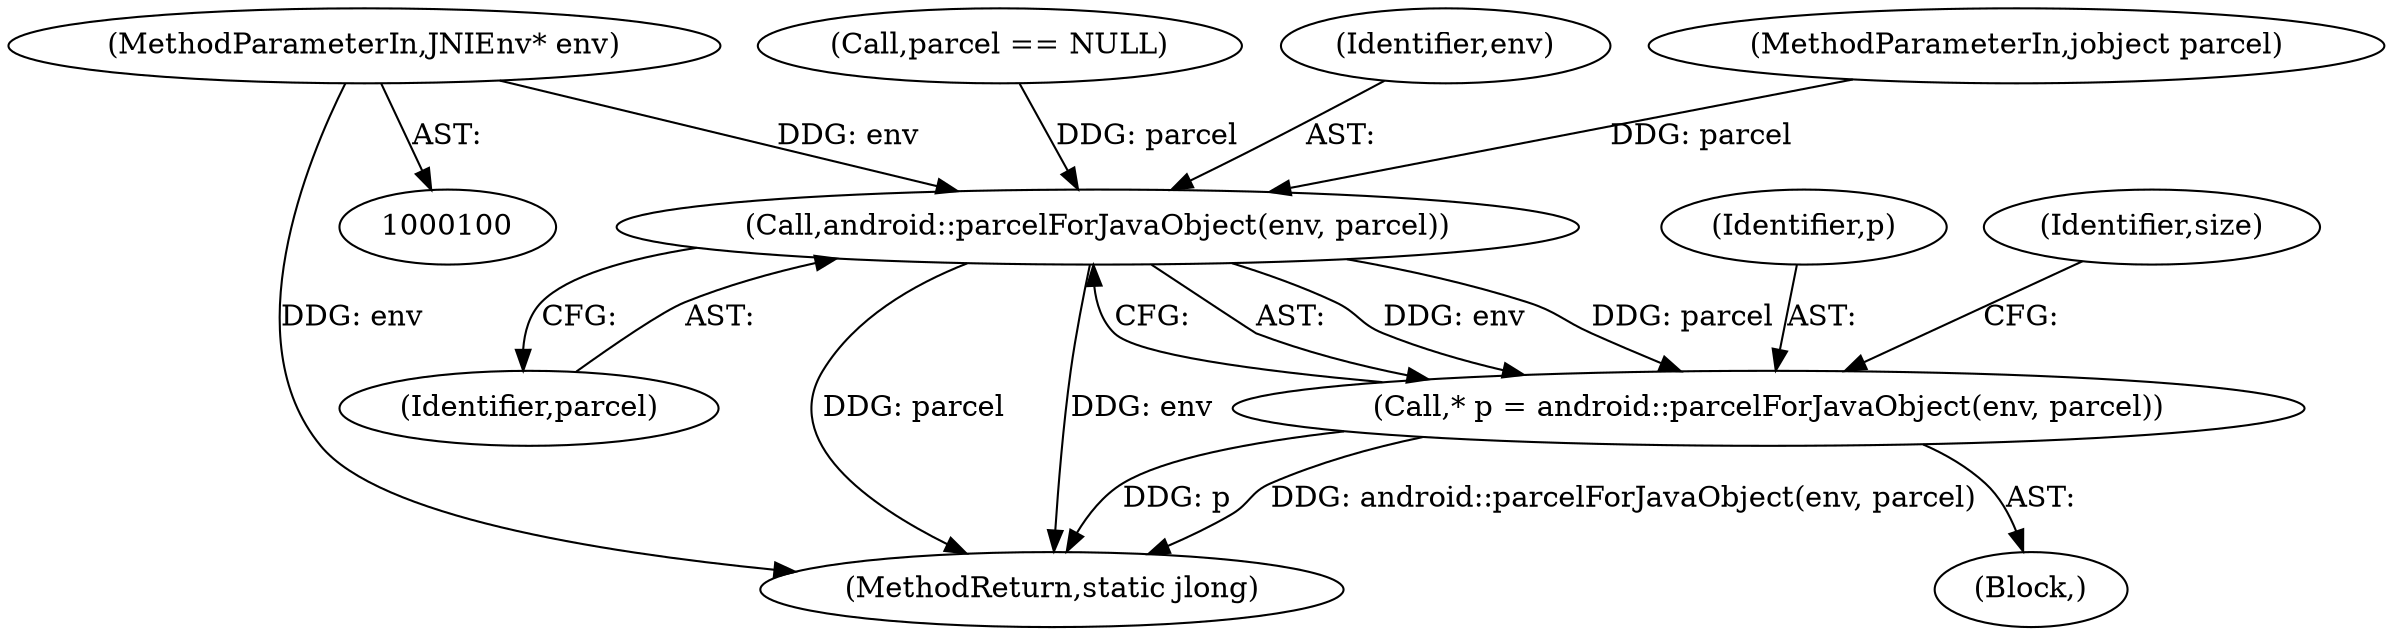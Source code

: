 digraph "0_Android_1e72dc7a3074cd0b44d89afbf39bbf5000ef7cc3@pointer" {
"1000101" [label="(MethodParameterIn,JNIEnv* env)"];
"1000115" [label="(Call,android::parcelForJavaObject(env, parcel))"];
"1000113" [label="(Call,* p = android::parcelForJavaObject(env, parcel))"];
"1000114" [label="(Identifier,p)"];
"1000115" [label="(Call,android::parcelForJavaObject(env, parcel))"];
"1000117" [label="(Identifier,parcel)"];
"1000106" [label="(Call,parcel == NULL)"];
"1000101" [label="(MethodParameterIn,JNIEnv* env)"];
"1000142" [label="(MethodReturn,static jlong)"];
"1000116" [label="(Identifier,env)"];
"1000113" [label="(Call,* p = android::parcelForJavaObject(env, parcel))"];
"1000103" [label="(MethodParameterIn,jobject parcel)"];
"1000104" [label="(Block,)"];
"1000120" [label="(Identifier,size)"];
"1000101" -> "1000100"  [label="AST: "];
"1000101" -> "1000142"  [label="DDG: env"];
"1000101" -> "1000115"  [label="DDG: env"];
"1000115" -> "1000113"  [label="AST: "];
"1000115" -> "1000117"  [label="CFG: "];
"1000116" -> "1000115"  [label="AST: "];
"1000117" -> "1000115"  [label="AST: "];
"1000113" -> "1000115"  [label="CFG: "];
"1000115" -> "1000142"  [label="DDG: parcel"];
"1000115" -> "1000142"  [label="DDG: env"];
"1000115" -> "1000113"  [label="DDG: env"];
"1000115" -> "1000113"  [label="DDG: parcel"];
"1000106" -> "1000115"  [label="DDG: parcel"];
"1000103" -> "1000115"  [label="DDG: parcel"];
"1000113" -> "1000104"  [label="AST: "];
"1000114" -> "1000113"  [label="AST: "];
"1000120" -> "1000113"  [label="CFG: "];
"1000113" -> "1000142"  [label="DDG: p"];
"1000113" -> "1000142"  [label="DDG: android::parcelForJavaObject(env, parcel)"];
}
